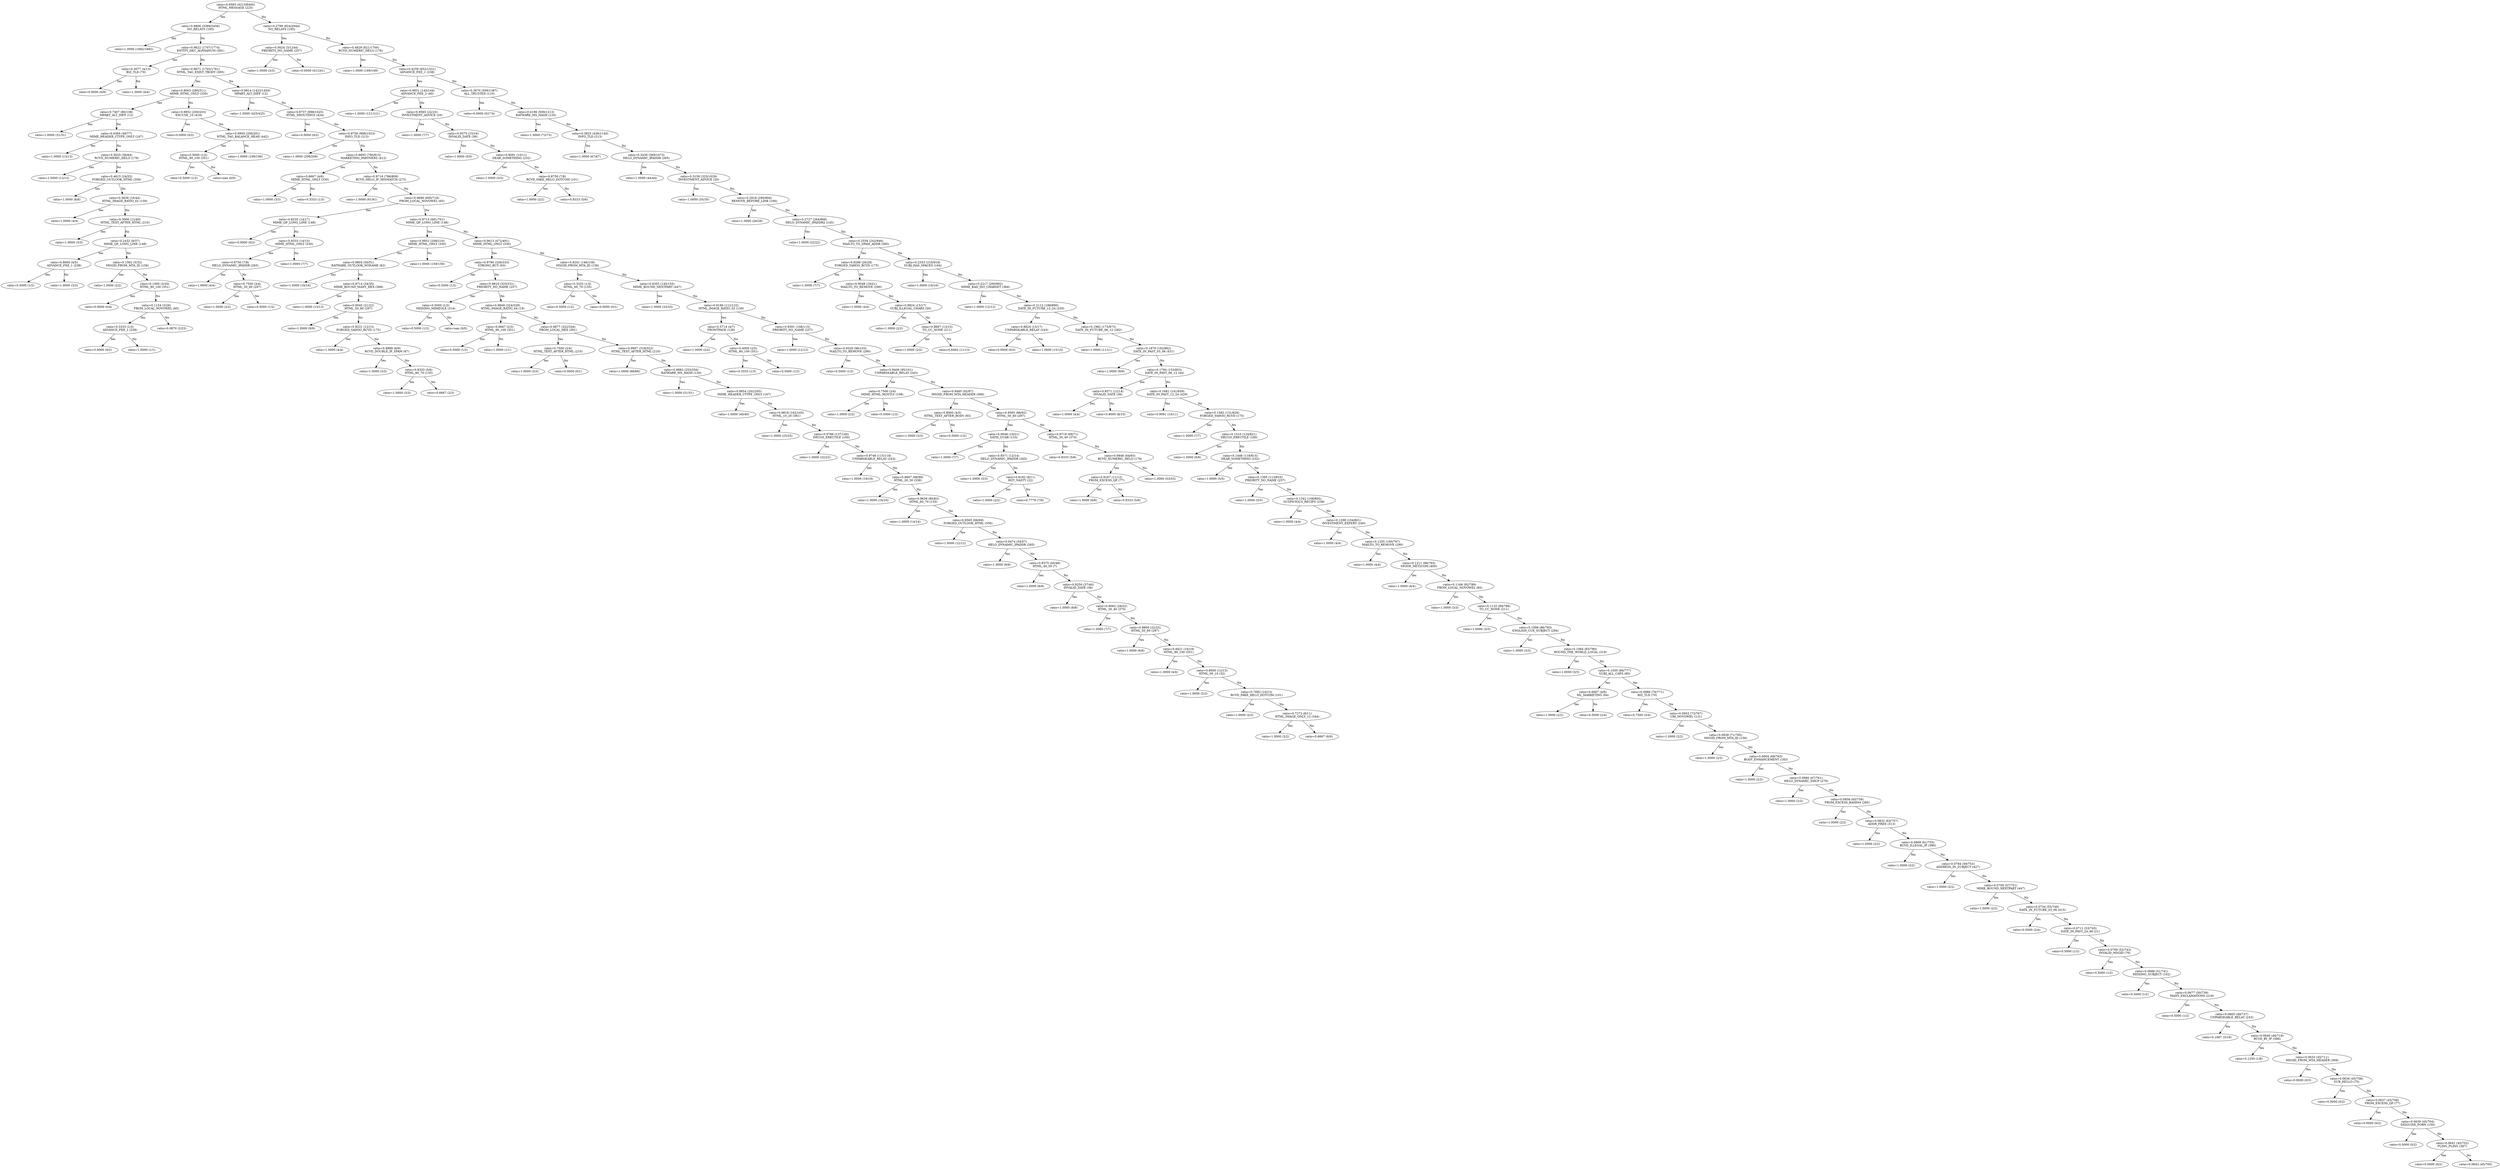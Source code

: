 digraph decisiontree {
n2637 [label="ratio=0.6583 (4213/6400)\nHTML_MESSAGE (225)"];

n2638 [label="ratio=0.9806 (3389/3456)\nNO_RELAYS (195)"];

n2637 -> n2638 [label=Yes];

n2639 [label="ratio=1.0000 (1682/1682)\n"];

n2638 -> n2639 [label=Yes];

n2638 -> n2640 [label=No];

n2640 [label="ratio=0.9622 (1707/1774)\nENTITY_DEC_ALPHANUM (391)"];

n2641 [label="ratio=0.3077 (4/13)\nBIZ_TLD (70)"];

n2640 -> n2641 [label=Yes];

n2642 [label="ratio=0.0000 (0/9)\n"];

n2641 -> n2642 [label=Yes];

n2641 -> n2643 [label=No];

n2643 [label="ratio=1.0000 (4/4)\n"];

n2640 -> n2644 [label=No];

n2644 [label="ratio=0.9671 (1703/1761)\nHTML_TAG_EXIST_TBODY (395)"];

n2645 [label="ratio=0.9003 (280/311)\nMIME_HTML_ONLY (330)"];

n2644 -> n2645 [label=Yes];

n2646 [label="ratio=0.7407 (80/108)\nMPART_ALT_DIFF (12)"];

n2645 -> n2646 [label=Yes];

n2647 [label="ratio=1.0000 (31/31)\n"];

n2646 -> n2647 [label=Yes];

n2646 -> n2648 [label=No];

n2648 [label="ratio=0.6364 (49/77)\nMIME_HEADER_CTYPE_ONLY (167)"];

n2649 [label="ratio=1.0000 (13/13)\n"];

n2648 -> n2649 [label=Yes];

n2648 -> n2650 [label=No];

n2650 [label="ratio=0.5625 (36/64)\nRCVD_NUMERIC_HELO (176)"];

n2651 [label="ratio=1.0000 (12/12)\n"];

n2650 -> n2651 [label=Yes];

n2650 -> n2652 [label=No];

n2652 [label="ratio=0.4615 (24/52)\nFORGED_OUTLOOK_HTML (356)"];

n2653 [label="ratio=1.0000 (8/8)\n"];

n2652 -> n2653 [label=Yes];

n2652 -> n2654 [label=No];

n2654 [label="ratio=0.3636 (16/44)\nHTML_IMAGE_RATIO_02 (159)"];

n2655 [label="ratio=1.0000 (4/4)\n"];

n2654 -> n2655 [label=Yes];

n2654 -> n2656 [label=No];

n2656 [label="ratio=0.3000 (12/40)\nHTML_TEXT_AFTER_HTML (210)"];

n2657 [label="ratio=1.0000 (3/3)\n"];

n2656 -> n2657 [label=Yes];

n2656 -> n2658 [label=No];

n2658 [label="ratio=0.2432 (9/37)\nMIME_QP_LONG_LINE (148)"];

n2659 [label="ratio=0.8000 (4/5)\nADVANCE_FEE_1 (238)"];

n2658 -> n2659 [label=Yes];

n2660 [label="ratio=0.5000 (1/2)\n"];

n2659 -> n2660 [label=Yes];

n2659 -> n2661 [label=No];

n2661 [label="ratio=1.0000 (3/3)\n"];

n2658 -> n2662 [label=No];

n2662 [label="ratio=0.1562 (5/32)\nMSGID_FROM_MTA_ID (156)"];

n2663 [label="ratio=1.0000 (2/2)\n"];

n2662 -> n2663 [label=Yes];

n2662 -> n2664 [label=No];

n2664 [label="ratio=0.1000 (3/30)\nHTML_90_100 (351)"];

n2665 [label="ratio=0.0000 (0/4)\n"];

n2664 -> n2665 [label=Yes];

n2664 -> n2666 [label=No];

n2666 [label="ratio=0.1154 (3/26)\nFROM_LOCAL_NOVOWEL (65)"];

n2667 [label="ratio=0.3333 (1/3)\nADVANCE_FEE_1 (238)"];

n2666 -> n2667 [label=Yes];

n2668 [label="ratio=0.0000 (0/2)\n"];

n2667 -> n2668 [label=Yes];

n2667 -> n2669 [label=No];

n2669 [label="ratio=1.0000 (1/1)\n"];

n2666 -> n2670 [label=No];

n2670 [label="ratio=0.0870 (2/23)\n"];

n2645 -> n2671 [label=No];

n2671 [label="ratio=0.9852 (200/203)\nEXCUSE_10 (418)"];

n2672 [label="ratio=0.0000 (0/2)\n"];

n2671 -> n2672 [label=Yes];

n2671 -> n2673 [label=No];

n2673 [label="ratio=0.9950 (200/201)\nHTML_TAG_BALANCE_HEAD (442)"];

n2674 [label="ratio=0.5000 (1/2)\nHTML_90_100 (351)"];

n2673 -> n2674 [label=Yes];

n2675 [label="ratio=0.5000 (1/2)\n"];

n2674 -> n2675 [label=Yes];

n2674 -> n2676 [label=No];

n2676 [label="ratio=nan (0/0)\n"];

n2673 -> n2677 [label=No];

n2677 [label="ratio=1.0000 (199/199)\n"];

n2644 -> n2678 [label=No];

n2678 [label="ratio=0.9814 (1423/1450)\nMPART_ALT_DIFF (12)"];

n2679 [label="ratio=1.0000 (425/425)\n"];

n2678 -> n2679 [label=Yes];

n2678 -> n2680 [label=No];

n2680 [label="ratio=0.9737 (998/1025)\nHTML_SHOUTING5 (424)"];

n2681 [label="ratio=0.0000 (0/2)\n"];

n2680 -> n2681 [label=Yes];

n2680 -> n2682 [label=No];

n2682 [label="ratio=0.9756 (998/1023)\nINFO_TLD (213)"];

n2683 [label="ratio=1.0000 (208/208)\n"];

n2682 -> n2683 [label=Yes];

n2682 -> n2684 [label=No];

n2684 [label="ratio=0.9693 (790/815)\nMARKETING_PARTNERS (412)"];

n2685 [label="ratio=0.6667 (4/6)\nMIME_HTML_ONLY (330)"];

n2684 -> n2685 [label=Yes];

n2686 [label="ratio=1.0000 (3/3)\n"];

n2685 -> n2686 [label=Yes];

n2685 -> n2687 [label=No];

n2687 [label="ratio=0.3333 (1/3)\n"];

n2684 -> n2688 [label=No];

n2688 [label="ratio=0.9716 (786/809)\nRCVD_HELO_IP_MISMATCH (272)"];

n2689 [label="ratio=1.0000 (91/91)\n"];

n2688 -> n2689 [label=Yes];

n2688 -> n2690 [label=No];

n2690 [label="ratio=0.9680 (695/718)\nFROM_LOCAL_NOVOWEL (65)"];

n2691 [label="ratio=0.8235 (14/17)\nMIME_QP_LONG_LINE (148)"];

n2690 -> n2691 [label=Yes];

n2692 [label="ratio=0.0000 (0/2)\n"];

n2691 -> n2692 [label=Yes];

n2691 -> n2693 [label=No];

n2693 [label="ratio=0.9333 (14/15)\nMIME_HTML_ONLY (330)"];

n2694 [label="ratio=0.8750 (7/8)\nHELO_DYNAMIC_IPADDR (265)"];

n2693 -> n2694 [label=Yes];

n2695 [label="ratio=1.0000 (4/4)\n"];

n2694 -> n2695 [label=Yes];

n2694 -> n2696 [label=No];

n2696 [label="ratio=0.7500 (3/4)\nHTML_50_60 (297)"];

n2697 [label="ratio=1.0000 (2/2)\n"];

n2696 -> n2697 [label=Yes];

n2696 -> n2698 [label=No];

n2698 [label="ratio=0.5000 (1/2)\n"];

n2693 -> n2699 [label=No];

n2699 [label="ratio=1.0000 (7/7)\n"];

n2690 -> n2700 [label=No];

n2700 [label="ratio=0.9715 (681/701)\nMIME_QP_LONG_LINE (148)"];

n2701 [label="ratio=0.9952 (209/210)\nMIME_HTML_ONLY (330)"];

n2700 -> n2701 [label=Yes];

n2702 [label="ratio=0.9804 (50/51)\nRATWARE_OUTLOOK_NONAME (62)"];

n2701 -> n2702 [label=Yes];

n2703 [label="ratio=1.0000 (16/16)\n"];

n2702 -> n2703 [label=Yes];

n2702 -> n2704 [label=No];

n2704 [label="ratio=0.9714 (34/35)\nMIME_BOUND_MANY_HEX (368)"];

n2705 [label="ratio=1.0000 (13/13)\n"];

n2704 -> n2705 [label=Yes];

n2704 -> n2706 [label=No];

n2706 [label="ratio=0.9545 (21/22)\nHTML_50_60 (297)"];

n2707 [label="ratio=1.0000 (9/9)\n"];

n2706 -> n2707 [label=Yes];

n2706 -> n2708 [label=No];

n2708 [label="ratio=0.9231 (12/13)\nFORGED_YAHOO_RCVD (175)"];

n2709 [label="ratio=1.0000 (4/4)\n"];

n2708 -> n2709 [label=Yes];

n2708 -> n2710 [label=No];

n2710 [label="ratio=0.8889 (8/9)\nRCVD_DOUBLE_IP_SPAM (67)"];

n2711 [label="ratio=1.0000 (3/3)\n"];

n2710 -> n2711 [label=Yes];

n2710 -> n2712 [label=No];

n2712 [label="ratio=0.8333 (5/6)\nHTML_60_70 (135)"];

n2713 [label="ratio=1.0000 (3/3)\n"];

n2712 -> n2713 [label=Yes];

n2712 -> n2714 [label=No];

n2714 [label="ratio=0.6667 (2/3)\n"];

n2701 -> n2715 [label=No];

n2715 [label="ratio=1.0000 (159/159)\n"];

n2700 -> n2716 [label=No];

n2716 [label="ratio=0.9613 (472/491)\nMIME_HTML_ONLY (330)"];

n2717 [label="ratio=0.9790 (326/333)\nSTRONG_BUY (63)"];

n2716 -> n2717 [label=Yes];

n2718 [label="ratio=0.5000 (1/2)\n"];

n2717 -> n2718 [label=Yes];

n2717 -> n2719 [label=No];

n2719 [label="ratio=0.9819 (325/331)\nPRIORITY_NO_NAME (257)"];

n2720 [label="ratio=0.5000 (1/2)\nMISSING_MIMEOLE (314)"];

n2719 -> n2720 [label=Yes];

n2721 [label="ratio=0.5000 (1/2)\n"];

n2720 -> n2721 [label=Yes];

n2720 -> n2722 [label=No];

n2722 [label="ratio=nan (0/0)\n"];

n2719 -> n2723 [label=No];

n2723 [label="ratio=0.9848 (324/329)\nHTML_IMAGE_RATIO_04 (19)"];

n2724 [label="ratio=0.6667 (2/3)\nHTML_90_100 (351)"];

n2723 -> n2724 [label=Yes];

n2725 [label="ratio=0.5000 (1/2)\n"];

n2724 -> n2725 [label=Yes];

n2724 -> n2726 [label=No];

n2726 [label="ratio=1.0000 (1/1)\n"];

n2723 -> n2727 [label=No];

n2727 [label="ratio=0.9877 (322/326)\nFROM_LOCAL_HEX (281)"];

n2728 [label="ratio=0.7500 (3/4)\nHTML_TEXT_AFTER_HTML (210)"];

n2727 -> n2728 [label=Yes];

n2729 [label="ratio=1.0000 (3/3)\n"];

n2728 -> n2729 [label=Yes];

n2728 -> n2730 [label=No];

n2730 [label="ratio=0.0000 (0/1)\n"];

n2727 -> n2731 [label=No];

n2731 [label="ratio=0.9907 (319/322)\nHTML_TEXT_AFTER_HTML (210)"];

n2732 [label="ratio=1.0000 (66/66)\n"];

n2731 -> n2732 [label=Yes];

n2731 -> n2733 [label=No];

n2733 [label="ratio=0.9883 (253/256)\nRATWARE_MS_HASH (120)"];

n2734 [label="ratio=1.0000 (51/51)\n"];

n2733 -> n2734 [label=Yes];

n2733 -> n2735 [label=No];

n2735 [label="ratio=0.9854 (202/205)\nMIME_HEADER_CTYPE_ONLY (167)"];

n2736 [label="ratio=1.0000 (40/40)\n"];

n2735 -> n2736 [label=Yes];

n2735 -> n2737 [label=No];

n2737 [label="ratio=0.9818 (162/165)\nHTML_10_20 (381)"];

n2738 [label="ratio=1.0000 (25/25)\n"];

n2737 -> n2738 [label=Yes];

n2737 -> n2739 [label=No];

n2739 [label="ratio=0.9786 (137/140)\nDRUGS_ERECTILE (160)"];

n2740 [label="ratio=1.0000 (22/22)\n"];

n2739 -> n2740 [label=Yes];

n2739 -> n2741 [label=No];

n2741 [label="ratio=0.9746 (115/118)\nUNPARSEABLE_RELAY (243)"];

n2742 [label="ratio=1.0000 (19/19)\n"];

n2741 -> n2742 [label=Yes];

n2741 -> n2743 [label=No];

n2743 [label="ratio=0.9697 (96/99)\nHTML_20_30 (338)"];

n2744 [label="ratio=1.0000 (16/16)\n"];

n2743 -> n2744 [label=Yes];

n2743 -> n2745 [label=No];

n2745 [label="ratio=0.9639 (80/83)\nHTML_60_70 (135)"];

n2746 [label="ratio=1.0000 (14/14)\n"];

n2745 -> n2746 [label=Yes];

n2745 -> n2747 [label=No];

n2747 [label="ratio=0.9565 (66/69)\nFORGED_OUTLOOK_HTML (356)"];

n2748 [label="ratio=1.0000 (12/12)\n"];

n2747 -> n2748 [label=Yes];

n2747 -> n2749 [label=No];

n2749 [label="ratio=0.9474 (54/57)\nHELO_DYNAMIC_IPADDR (265)"];

n2750 [label="ratio=1.0000 (9/9)\n"];

n2749 -> n2750 [label=Yes];

n2749 -> n2751 [label=No];

n2751 [label="ratio=0.9375 (45/48)\nHTML_40_50 (7)"];

n2752 [label="ratio=1.0000 (8/8)\n"];

n2751 -> n2752 [label=Yes];

n2751 -> n2753 [label=No];

n2753 [label="ratio=0.9250 (37/40)\nINVALID_DATE (36)"];

n2754 [label="ratio=1.0000 (8/8)\n"];

n2753 -> n2754 [label=Yes];

n2753 -> n2755 [label=No];

n2755 [label="ratio=0.9062 (29/32)\nHTML_30_40 (370)"];

n2756 [label="ratio=1.0000 (7/7)\n"];

n2755 -> n2756 [label=Yes];

n2755 -> n2757 [label=No];

n2757 [label="ratio=0.8800 (22/25)\nHTML_50_60 (297)"];

n2758 [label="ratio=1.0000 (6/6)\n"];

n2757 -> n2758 [label=Yes];

n2757 -> n2759 [label=No];

n2759 [label="ratio=0.8421 (16/19)\nHTML_90_100 (351)"];

n2760 [label="ratio=1.0000 (4/4)\n"];

n2759 -> n2760 [label=Yes];

n2759 -> n2761 [label=No];

n2761 [label="ratio=0.8000 (12/15)\nHTML_00_10 (32)"];

n2762 [label="ratio=1.0000 (2/2)\n"];

n2761 -> n2762 [label=Yes];

n2761 -> n2763 [label=No];

n2763 [label="ratio=0.7692 (10/13)\nRCVD_FAKE_HELO_DOTCOM (101)"];

n2764 [label="ratio=1.0000 (2/2)\n"];

n2763 -> n2764 [label=Yes];

n2763 -> n2765 [label=No];

n2765 [label="ratio=0.7273 (8/11)\nHTML_IMAGE_ONLY_12 (344)"];

n2766 [label="ratio=1.0000 (2/2)\n"];

n2765 -> n2766 [label=Yes];

n2765 -> n2767 [label=No];

n2767 [label="ratio=0.6667 (6/9)\n"];

n2716 -> n2768 [label=No];

n2768 [label="ratio=0.9241 (146/158)\nMSGID_FROM_MTA_ID (156)"];

n2769 [label="ratio=0.3333 (1/3)\nHTML_60_70 (135)"];

n2768 -> n2769 [label=Yes];

n2770 [label="ratio=0.5000 (1/2)\n"];

n2769 -> n2770 [label=Yes];

n2769 -> n2771 [label=No];

n2771 [label="ratio=0.0000 (0/1)\n"];

n2768 -> n2772 [label=No];

n2772 [label="ratio=0.9355 (145/155)\nMIME_BOUND_NEXTPART (447)"];

n2773 [label="ratio=1.0000 (33/33)\n"];

n2772 -> n2773 [label=Yes];

n2772 -> n2774 [label=No];

n2774 [label="ratio=0.9180 (112/122)\nHTML_IMAGE_RATIO_02 (159)"];

n2775 [label="ratio=0.5714 (4/7)\nFRONTPAGE (126)"];

n2774 -> n2775 [label=Yes];

n2776 [label="ratio=1.0000 (2/2)\n"];

n2775 -> n2776 [label=Yes];

n2775 -> n2777 [label=No];

n2777 [label="ratio=0.4000 (2/5)\nHTML_90_100 (351)"];

n2778 [label="ratio=0.3333 (1/3)\n"];

n2777 -> n2778 [label=Yes];

n2777 -> n2779 [label=No];

n2779 [label="ratio=0.5000 (1/2)\n"];

n2774 -> n2780 [label=No];

n2780 [label="ratio=0.9391 (108/115)\nPRIORITY_NO_NAME (257)"];

n2781 [label="ratio=1.0000 (12/12)\n"];

n2780 -> n2781 [label=Yes];

n2780 -> n2782 [label=No];

n2782 [label="ratio=0.9320 (96/103)\nMAILTO_TO_REMOVE (290)"];

n2783 [label="ratio=0.5000 (1/2)\n"];

n2782 -> n2783 [label=Yes];

n2782 -> n2784 [label=No];

n2784 [label="ratio=0.9406 (95/101)\nUNPARSEABLE_RELAY (243)"];

n2785 [label="ratio=0.7500 (3/4)\nMIME_HTML_MOSTLY (108)"];

n2784 -> n2785 [label=Yes];

n2786 [label="ratio=1.0000 (2/2)\n"];

n2785 -> n2786 [label=Yes];

n2785 -> n2787 [label=No];

n2787 [label="ratio=0.5000 (1/2)\n"];

n2784 -> n2788 [label=No];

n2788 [label="ratio=0.9485 (92/97)\nMSGID_FROM_MTA_HEADER (369)"];

n2789 [label="ratio=0.8000 (4/5)\nHTML_TEXT_AFTER_BODY (93)"];

n2788 -> n2789 [label=Yes];

n2790 [label="ratio=1.0000 (3/3)\n"];

n2789 -> n2790 [label=Yes];

n2789 -> n2791 [label=No];

n2791 [label="ratio=0.5000 (1/2)\n"];

n2788 -> n2792 [label=No];

n2792 [label="ratio=0.9565 (88/92)\nHTML_50_60 (297)"];

n2793 [label="ratio=0.9048 (19/21)\nSATIS_GUAR (133)"];

n2792 -> n2793 [label=Yes];

n2794 [label="ratio=1.0000 (7/7)\n"];

n2793 -> n2794 [label=Yes];

n2793 -> n2795 [label=No];

n2795 [label="ratio=0.8571 (12/14)\nHELO_DYNAMIC_IPADDR (265)"];

n2796 [label="ratio=1.0000 (3/3)\n"];

n2795 -> n2796 [label=Yes];

n2795 -> n2797 [label=No];

n2797 [label="ratio=0.8182 (9/11)\nHOT_NASTY (22)"];

n2798 [label="ratio=1.0000 (2/2)\n"];

n2797 -> n2798 [label=Yes];

n2797 -> n2799 [label=No];

n2799 [label="ratio=0.7778 (7/9)\n"];

n2792 -> n2800 [label=No];

n2800 [label="ratio=0.9718 (69/71)\nHTML_30_40 (370)"];

n2801 [label="ratio=0.8333 (5/6)\n"];

n2800 -> n2801 [label=Yes];

n2800 -> n2802 [label=No];

n2802 [label="ratio=0.9846 (64/65)\nRCVD_NUMERIC_HELO (176)"];

n2803 [label="ratio=0.9167 (11/12)\nFROM_EXCESS_QP (77)"];

n2802 -> n2803 [label=Yes];

n2804 [label="ratio=1.0000 (6/6)\n"];

n2803 -> n2804 [label=Yes];

n2803 -> n2805 [label=No];

n2805 [label="ratio=0.8333 (5/6)\n"];

n2802 -> n2806 [label=No];

n2806 [label="ratio=1.0000 (53/53)\n"];

n2637 -> n2807 [label=No];

n2807 [label="ratio=0.2799 (824/2944)\nNO_RELAYS (195)"];

n2808 [label="ratio=0.0024 (3/1244)\nPRIORITY_NO_NAME (257)"];

n2807 -> n2808 [label=Yes];

n2809 [label="ratio=1.0000 (3/3)\n"];

n2808 -> n2809 [label=Yes];

n2808 -> n2810 [label=No];

n2810 [label="ratio=0.0000 (0/1241)\n"];

n2807 -> n2811 [label=No];

n2811 [label="ratio=0.4829 (821/1700)\nRCVD_NUMERIC_HELO (176)"];

n2812 [label="ratio=1.0000 (169/169)\n"];

n2811 -> n2812 [label=Yes];

n2811 -> n2813 [label=No];

n2813 [label="ratio=0.4259 (652/1531)\nADVANCE_FEE_1 (238)"];

n2814 [label="ratio=0.9931 (143/144)\nADVANCE_FEE_2 (40)"];

n2813 -> n2814 [label=Yes];

n2815 [label="ratio=1.0000 (121/121)\n"];

n2814 -> n2815 [label=Yes];

n2814 -> n2816 [label=No];

n2816 [label="ratio=0.9565 (22/23)\nINVESTMENT_ADVICE (20)"];

n2817 [label="ratio=1.0000 (7/7)\n"];

n2816 -> n2817 [label=Yes];

n2816 -> n2818 [label=No];

n2818 [label="ratio=0.9375 (15/16)\nINVALID_DATE (36)"];

n2819 [label="ratio=1.0000 (5/5)\n"];

n2818 -> n2819 [label=Yes];

n2818 -> n2820 [label=No];

n2820 [label="ratio=0.9091 (10/11)\nDEAR_SOMETHING (232)"];

n2821 [label="ratio=1.0000 (3/3)\n"];

n2820 -> n2821 [label=Yes];

n2820 -> n2822 [label=No];

n2822 [label="ratio=0.8750 (7/8)\nRCVD_FAKE_HELO_DOTCOM (101)"];

n2823 [label="ratio=1.0000 (2/2)\n"];

n2822 -> n2823 [label=Yes];

n2822 -> n2824 [label=No];

n2824 [label="ratio=0.8333 (5/6)\n"];

n2813 -> n2825 [label=No];

n2825 [label="ratio=0.3670 (509/1387)\nALL_TRUSTED (110)"];

n2826 [label="ratio=0.0000 (0/174)\n"];

n2825 -> n2826 [label=Yes];

n2825 -> n2827 [label=No];

n2827 [label="ratio=0.4196 (509/1213)\nRATWARE_MS_HASH (120)"];

n2828 [label="ratio=1.0000 (73/73)\n"];

n2827 -> n2828 [label=Yes];

n2827 -> n2829 [label=No];

n2829 [label="ratio=0.3825 (436/1140)\nINFO_TLD (213)"];

n2830 [label="ratio=1.0000 (67/67)\n"];

n2829 -> n2830 [label=Yes];

n2829 -> n2831 [label=No];

n2831 [label="ratio=0.3439 (369/1073)\nHELO_DYNAMIC_IPADDR (265)"];

n2832 [label="ratio=1.0000 (44/44)\n"];

n2831 -> n2832 [label=Yes];

n2831 -> n2833 [label=No];

n2833 [label="ratio=0.3158 (325/1029)\nINVESTMENT_ADVICE (20)"];

n2834 [label="ratio=1.0000 (35/35)\n"];

n2833 -> n2834 [label=Yes];

n2833 -> n2835 [label=No];

n2835 [label="ratio=0.2918 (290/994)\nREMOVE_BEFORE_LINK (166)"];

n2836 [label="ratio=1.0000 (26/26)\n"];

n2835 -> n2836 [label=Yes];

n2835 -> n2837 [label=No];

n2837 [label="ratio=0.2727 (264/968)\nHELO_DYNAMIC_IPADDR2 (145)"];

n2838 [label="ratio=1.0000 (22/22)\n"];

n2837 -> n2838 [label=Yes];

n2837 -> n2839 [label=No];

n2839 [label="ratio=0.2558 (242/946)\nMAILTO_TO_SPAM_ADDR (385)"];

n2840 [label="ratio=0.9286 (26/28)\nFORGED_YAHOO_RCVD (175)"];

n2839 -> n2840 [label=Yes];

n2841 [label="ratio=1.0000 (7/7)\n"];

n2840 -> n2841 [label=Yes];

n2840 -> n2842 [label=No];

n2842 [label="ratio=0.9048 (19/21)\nMAILTO_TO_REMOVE (290)"];

n2843 [label="ratio=1.0000 (4/4)\n"];

n2842 -> n2843 [label=Yes];

n2842 -> n2844 [label=No];

n2844 [label="ratio=0.8824 (15/17)\nSUBJ_ILLEGAL_CHARS (50)"];

n2845 [label="ratio=1.0000 (2/2)\n"];

n2844 -> n2845 [label=Yes];

n2844 -> n2846 [label=No];

n2846 [label="ratio=0.8667 (13/15)\nTO_CC_NONE (211)"];

n2847 [label="ratio=1.0000 (2/2)\n"];

n2846 -> n2847 [label=Yes];

n2846 -> n2848 [label=No];

n2848 [label="ratio=0.8462 (11/13)\n"];

n2839 -> n2849 [label=No];

n2849 [label="ratio=0.2353 (216/918)\nSUBJ_HAS_SPACES (164)"];

n2850 [label="ratio=1.0000 (16/16)\n"];

n2849 -> n2850 [label=Yes];

n2849 -> n2851 [label=No];

n2851 [label="ratio=0.2217 (200/902)\nMIME_BAD_ISO_CHARSET (384)"];

n2852 [label="ratio=1.0000 (12/12)\n"];

n2851 -> n2852 [label=Yes];

n2851 -> n2853 [label=No];

n2853 [label="ratio=0.2112 (188/890)\nDATE_IN_FUTURE_12_24 (230)"];

n2854 [label="ratio=0.8824 (15/17)\nUNPARSEABLE_RELAY (243)"];

n2853 -> n2854 [label=Yes];

n2855 [label="ratio=0.0000 (0/2)\n"];

n2854 -> n2855 [label=Yes];

n2854 -> n2856 [label=No];

n2856 [label="ratio=1.0000 (15/15)\n"];

n2853 -> n2857 [label=No];

n2857 [label="ratio=0.1982 (173/873)\nDATE_IN_FUTURE_06_12 (282)"];

n2858 [label="ratio=1.0000 (11/11)\n"];

n2857 -> n2858 [label=Yes];

n2857 -> n2859 [label=No];

n2859 [label="ratio=0.1879 (162/862)\nDATE_IN_PAST_03_06 (431)"];

n2860 [label="ratio=1.0000 (9/9)\n"];

n2859 -> n2860 [label=Yes];

n2859 -> n2861 [label=No];

n2861 [label="ratio=0.1794 (153/853)\nDATE_IN_PAST_06_12 (44)"];

n2862 [label="ratio=0.8571 (12/14)\nINVALID_DATE (36)"];

n2861 -> n2862 [label=Yes];

n2863 [label="ratio=1.0000 (4/4)\n"];

n2862 -> n2863 [label=Yes];

n2862 -> n2864 [label=No];

n2864 [label="ratio=0.8000 (8/10)\n"];

n2861 -> n2865 [label=No];

n2865 [label="ratio=0.1681 (141/839)\nDATE_IN_PAST_12_24 (429)"];

n2866 [label="ratio=0.9091 (10/11)\n"];

n2865 -> n2866 [label=Yes];

n2865 -> n2867 [label=No];

n2867 [label="ratio=0.1582 (131/828)\nFORGED_YAHOO_RCVD (175)"];

n2868 [label="ratio=1.0000 (7/7)\n"];

n2867 -> n2868 [label=Yes];

n2867 -> n2869 [label=No];

n2869 [label="ratio=0.1510 (124/821)\nDRUGS_ERECTILE (160)"];

n2870 [label="ratio=1.0000 (6/6)\n"];

n2869 -> n2870 [label=Yes];

n2869 -> n2871 [label=No];

n2871 [label="ratio=0.1448 (118/815)\nDEAR_SOMETHING (232)"];

n2872 [label="ratio=1.0000 (5/5)\n"];

n2871 -> n2872 [label=Yes];

n2871 -> n2873 [label=No];

n2873 [label="ratio=0.1395 (113/810)\nPRIORITY_NO_NAME (257)"];

n2874 [label="ratio=1.0000 (5/5)\n"];

n2873 -> n2874 [label=Yes];

n2873 -> n2875 [label=No];

n2875 [label="ratio=0.1342 (108/805)\nSUSPICIOUS_RECIPS (239)"];

n2876 [label="ratio=1.0000 (4/4)\n"];

n2875 -> n2876 [label=Yes];

n2875 -> n2877 [label=No];

n2877 [label="ratio=0.1298 (104/801)\nINVESTMENT_EXPERT (240)"];

n2878 [label="ratio=1.0000 (4/4)\n"];

n2877 -> n2878 [label=Yes];

n2877 -> n2879 [label=No];

n2879 [label="ratio=0.1255 (100/797)\nMAILTO_TO_REMOVE (290)"];

n2880 [label="ratio=1.0000 (4/4)\n"];

n2879 -> n2880 [label=Yes];

n2879 -> n2881 [label=No];

n2881 [label="ratio=0.1211 (96/793)\nSPOOF_NET2COM (400)"];

n2882 [label="ratio=1.0000 (4/4)\n"];

n2881 -> n2882 [label=Yes];

n2881 -> n2883 [label=No];

n2883 [label="ratio=0.1166 (92/789)\nFROM_LOCAL_NOVOWEL (65)"];

n2884 [label="ratio=1.0000 (3/3)\n"];

n2883 -> n2884 [label=Yes];

n2883 -> n2885 [label=No];

n2885 [label="ratio=0.1132 (89/786)\nTO_CC_NONE (211)"];

n2886 [label="ratio=1.0000 (3/3)\n"];

n2885 -> n2886 [label=Yes];

n2885 -> n2887 [label=No];

n2887 [label="ratio=0.1098 (86/783)\nENGLISH_UCE_SUBJECT (294)"];

n2888 [label="ratio=1.0000 (3/3)\n"];

n2887 -> n2888 [label=Yes];

n2887 -> n2889 [label=No];

n2889 [label="ratio=0.1064 (83/780)\nROUND_THE_WORLD_LOCAL (319)"];

n2890 [label="ratio=1.0000 (3/3)\n"];

n2889 -> n2890 [label=Yes];

n2889 -> n2891 [label=No];

n2891 [label="ratio=0.1030 (80/777)\nSUBJ_ALL_CAPS (80)"];

n2892 [label="ratio=0.6667 (4/6)\nML_MARKETING (64)"];

n2891 -> n2892 [label=Yes];

n2893 [label="ratio=1.0000 (2/2)\n"];

n2892 -> n2893 [label=Yes];

n2892 -> n2894 [label=No];

n2894 [label="ratio=0.5000 (2/4)\n"];

n2891 -> n2895 [label=No];

n2895 [label="ratio=0.0986 (76/771)\nBIZ_TLD (70)"];

n2896 [label="ratio=0.7500 (3/4)\n"];

n2895 -> n2896 [label=Yes];

n2895 -> n2897 [label=No];

n2897 [label="ratio=0.0952 (73/767)\nURI_NOVOWEL (131)"];

n2898 [label="ratio=1.0000 (2/2)\n"];

n2897 -> n2898 [label=Yes];

n2897 -> n2899 [label=No];

n2899 [label="ratio=0.0928 (71/765)\nMSGID_FROM_MTA_ID (156)"];

n2900 [label="ratio=1.0000 (2/2)\n"];

n2899 -> n2900 [label=Yes];

n2899 -> n2901 [label=No];

n2901 [label="ratio=0.0904 (69/763)\nBODY_ENHANCEMENT (183)"];

n2902 [label="ratio=1.0000 (2/2)\n"];

n2901 -> n2902 [label=Yes];

n2901 -> n2903 [label=No];

n2903 [label="ratio=0.0880 (67/761)\nHELO_DYNAMIC_DHCP (279)"];

n2904 [label="ratio=1.0000 (2/2)\n"];

n2903 -> n2904 [label=Yes];

n2903 -> n2905 [label=No];

n2905 [label="ratio=0.0856 (65/759)\nFROM_EXCESS_BASE64 (285)"];

n2906 [label="ratio=1.0000 (2/2)\n"];

n2905 -> n2906 [label=Yes];

n2905 -> n2907 [label=No];

n2907 [label="ratio=0.0832 (63/757)\nADDR_FREE (313)"];

n2908 [label="ratio=1.0000 (2/2)\n"];

n2907 -> n2908 [label=Yes];

n2907 -> n2909 [label=No];

n2909 [label="ratio=0.0808 (61/755)\nRCVD_ILLEGAL_IP (390)"];

n2910 [label="ratio=1.0000 (2/2)\n"];

n2909 -> n2910 [label=Yes];

n2909 -> n2911 [label=No];

n2911 [label="ratio=0.0784 (59/753)\nADDRESS_IN_SUBJECT (427)"];

n2912 [label="ratio=1.0000 (2/2)\n"];

n2911 -> n2912 [label=Yes];

n2911 -> n2913 [label=No];

n2913 [label="ratio=0.0759 (57/751)\nMIME_BOUND_NEXTPART (447)"];

n2914 [label="ratio=1.0000 (2/2)\n"];

n2913 -> n2914 [label=Yes];

n2913 -> n2915 [label=No];

n2915 [label="ratio=0.0734 (55/749)\nDATE_IN_FUTURE_03_06 (415)"];

n2916 [label="ratio=0.5000 (2/4)\n"];

n2915 -> n2916 [label=Yes];

n2915 -> n2917 [label=No];

n2917 [label="ratio=0.0711 (53/745)\nDATE_IN_PAST_24_48 (21)"];

n2918 [label="ratio=0.5000 (1/2)\n"];

n2917 -> n2918 [label=Yes];

n2917 -> n2919 [label=No];

n2919 [label="ratio=0.0700 (52/743)\nINVALID_MSGID (76)"];

n2920 [label="ratio=0.5000 (1/2)\n"];

n2919 -> n2920 [label=Yes];

n2919 -> n2921 [label=No];

n2921 [label="ratio=0.0688 (51/741)\nMISSING_SUBJECT (102)"];

n2922 [label="ratio=0.5000 (1/2)\n"];

n2921 -> n2922 [label=Yes];

n2921 -> n2923 [label=No];

n2923 [label="ratio=0.0677 (50/739)\nMANY_EXCLAMATIONS (219)"];

n2924 [label="ratio=0.5000 (1/2)\n"];

n2923 -> n2924 [label=Yes];

n2923 -> n2925 [label=No];

n2925 [label="ratio=0.0665 (49/737)\nUNPARSEABLE_RELAY (243)"];

n2926 [label="ratio=0.1667 (3/18)\n"];

n2925 -> n2926 [label=Yes];

n2925 -> n2927 [label=No];

n2927 [label="ratio=0.0640 (46/719)\nRCVD_BY_IP (386)"];

n2928 [label="ratio=0.1250 (1/8)\n"];

n2927 -> n2928 [label=Yes];

n2927 -> n2929 [label=No];

n2929 [label="ratio=0.0633 (45/711)\nMSGID_FROM_MTA_HEADER (369)"];

n2930 [label="ratio=0.0000 (0/3)\n"];

n2929 -> n2930 [label=Yes];

n2929 -> n2931 [label=No];

n2931 [label="ratio=0.0636 (45/708)\nSUB_HELLO (75)"];

n2932 [label="ratio=0.0000 (0/2)\n"];

n2931 -> n2932 [label=Yes];

n2931 -> n2933 [label=No];

n2933 [label="ratio=0.0637 (45/706)\nFROM_EXCESS_QP (77)"];

n2934 [label="ratio=0.0000 (0/2)\n"];

n2933 -> n2934 [label=Yes];

n2933 -> n2935 [label=No];

n2935 [label="ratio=0.0639 (45/704)\nDISGUISE_PORN (150)"];

n2936 [label="ratio=0.0000 (0/2)\n"];

n2935 -> n2936 [label=Yes];

n2935 -> n2937 [label=No];

n2937 [label="ratio=0.0641 (45/702)\nPLING_PLING (387)"];

n2938 [label="ratio=0.0000 (0/2)\n"];

n2937 -> n2938 [label=Yes];

n2937 -> n2939 [label=No];

n2939 [label="ratio=0.0643 (45/700)\n"];

}

